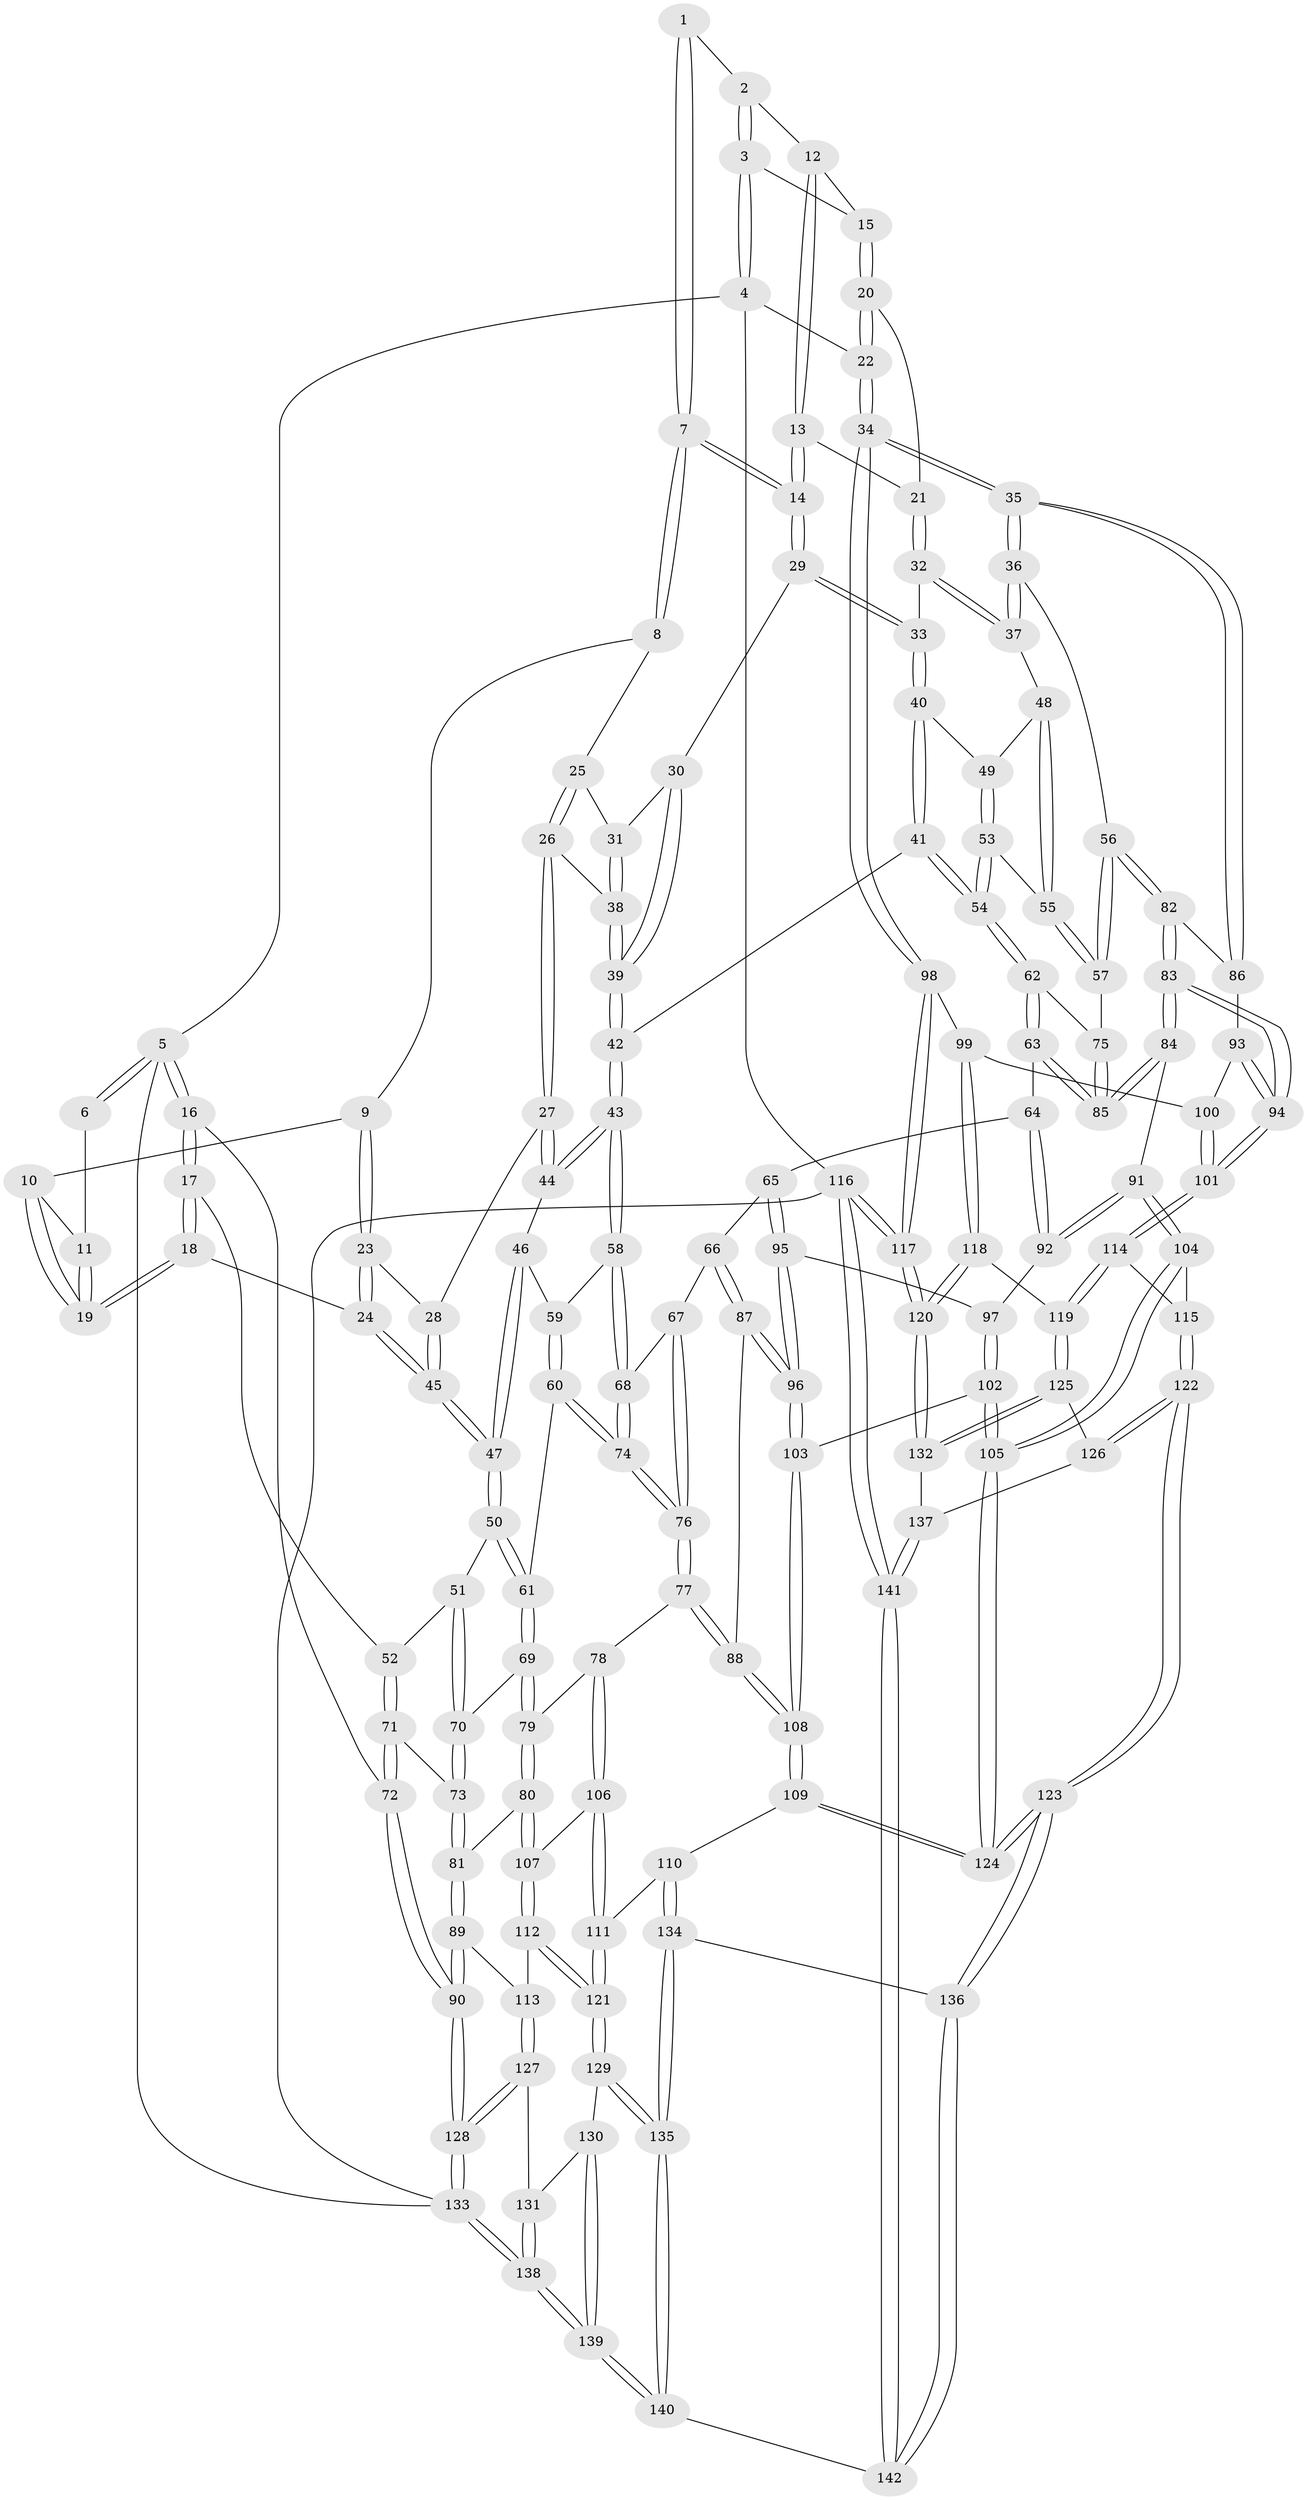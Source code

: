 // Generated by graph-tools (version 1.1) at 2025/38/03/09/25 02:38:21]
// undirected, 142 vertices, 352 edges
graph export_dot {
graph [start="1"]
  node [color=gray90,style=filled];
  1 [pos="+0.5732860728547309+0"];
  2 [pos="+0.8306206768551734+0"];
  3 [pos="+1+0"];
  4 [pos="+1+0"];
  5 [pos="+0+0"];
  6 [pos="+0.29825242932580376+0"];
  7 [pos="+0.5837412595861022+0.061880531551157664"];
  8 [pos="+0.412333491682229+0.10908876338933424"];
  9 [pos="+0.32133056549076694+0.060787340046252795"];
  10 [pos="+0.3184148289992524+0.05579001278367229"];
  11 [pos="+0.29252161519475556+0"];
  12 [pos="+0.7682915314842347+0.033204375757023376"];
  13 [pos="+0.6814878039675336+0.08671982239039823"];
  14 [pos="+0.5964474013631129+0.08254518137009764"];
  15 [pos="+0.8128241979847551+0.0657735580633877"];
  16 [pos="+0+0.08405976857901563"];
  17 [pos="+0+0.14266502880000662"];
  18 [pos="+0.040343923133421895+0.18327737630219046"];
  19 [pos="+0.07827273519857725+0.15542813113354503"];
  20 [pos="+0.8397961232398593+0.13494185623764535"];
  21 [pos="+0.8065827188503947+0.14794727493779247"];
  22 [pos="+1+0.17114622693692974"];
  23 [pos="+0.29926341580822574+0.13495242292091505"];
  24 [pos="+0.07299148815857892+0.20844846134352615"];
  25 [pos="+0.4117750329119082+0.14682049694242494"];
  26 [pos="+0.35884183817392623+0.2410731561656898"];
  27 [pos="+0.34261085993318274+0.25243797721847516"];
  28 [pos="+0.298227529982023+0.2438135589430528"];
  29 [pos="+0.5986156628630994+0.16039031461936407"];
  30 [pos="+0.5919435677033423+0.1634586123873223"];
  31 [pos="+0.4666112036429579+0.21842983680536768"];
  32 [pos="+0.7369170097222715+0.27049081476829506"];
  33 [pos="+0.6042885773766208+0.17561072959657362"];
  34 [pos="+1+0.34748270283468413"];
  35 [pos="+1+0.3480610544827323"];
  36 [pos="+0.8976804367432935+0.34024100605888186"];
  37 [pos="+0.7523773232151898+0.3152311800360825"];
  38 [pos="+0.4567698610536391+0.24171772106052014"];
  39 [pos="+0.4692921725431741+0.2804672059569688"];
  40 [pos="+0.552012733828925+0.32336925035741354"];
  41 [pos="+0.4997361157895106+0.3640254783556462"];
  42 [pos="+0.4925357824881132+0.3649698381746842"];
  43 [pos="+0.47639611019591904+0.37405588867837986"];
  44 [pos="+0.3854610942226641+0.3258677923345003"];
  45 [pos="+0.17236820786105533+0.3021966251746741"];
  46 [pos="+0.30484377280457065+0.38451640550180266"];
  47 [pos="+0.17923941456377065+0.3378308636301446"];
  48 [pos="+0.7482218400613719+0.32036766966706"];
  49 [pos="+0.6080689636322415+0.33660100636779566"];
  50 [pos="+0.17427860585737864+0.3604296464189628"];
  51 [pos="+0.1601151166951718+0.38715482892628206"];
  52 [pos="+0.06812180032549704+0.44066952760400463"];
  53 [pos="+0.6582011912841231+0.4406898973477769"];
  54 [pos="+0.6146812722765914+0.4661589526081656"];
  55 [pos="+0.7113965969377661+0.4251245528572921"];
  56 [pos="+0.7615586932713777+0.49432418977838744"];
  57 [pos="+0.7591836080396358+0.4925925429554567"];
  58 [pos="+0.461639298348008+0.40335142624157494"];
  59 [pos="+0.3190818459909044+0.40736125017198493"];
  60 [pos="+0.325770510797581+0.46483156491875605"];
  61 [pos="+0.2803030795895675+0.48926017150462"];
  62 [pos="+0.6073899788878192+0.49938979280274126"];
  63 [pos="+0.5922962356718946+0.5217233007452841"];
  64 [pos="+0.5890803043608973+0.5256273040109343"];
  65 [pos="+0.5646305298937477+0.5391795973198314"];
  66 [pos="+0.5378177762772339+0.5307026980809347"];
  67 [pos="+0.5223592223635889+0.5221550895175674"];
  68 [pos="+0.45119044232897576+0.44124228025489354"];
  69 [pos="+0.27604904183919976+0.5003808466719127"];
  70 [pos="+0.16816589049592615+0.5029468480828124"];
  71 [pos="+0.02480077941498644+0.4769996367122637"];
  72 [pos="+0+0.5903079391755468"];
  73 [pos="+0.1609715658054313+0.5285660220078503"];
  74 [pos="+0.40152405585012474+0.49483836173952883"];
  75 [pos="+0.6800364729210427+0.5364185249888425"];
  76 [pos="+0.3943917692086254+0.5890054243941982"];
  77 [pos="+0.3939582230269236+0.5907270129555604"];
  78 [pos="+0.3508694040633012+0.6015338852027128"];
  79 [pos="+0.280299063122208+0.5824863959359705"];
  80 [pos="+0.22334273551375985+0.6066333186544016"];
  81 [pos="+0.16079486849300278+0.5739854102651261"];
  82 [pos="+0.7777860198549486+0.5136322364443422"];
  83 [pos="+0.7670059544136973+0.6113499396039953"];
  84 [pos="+0.6967104023281855+0.6136952476722843"];
  85 [pos="+0.6870649748012218+0.5845493048922447"];
  86 [pos="+0.9241965394779588+0.4960978325331404"];
  87 [pos="+0.4487664691665573+0.6083875030978755"];
  88 [pos="+0.39486696152928336+0.5915786273672939"];
  89 [pos="+0+0.6563595000211265"];
  90 [pos="+0+0.6092167972613005"];
  91 [pos="+0.6679645961843396+0.6299460555618895"];
  92 [pos="+0.6566454337921848+0.6280753540795286"];
  93 [pos="+0.8746370110483699+0.5939280075342029"];
  94 [pos="+0.7866247995092863+0.6334674588532195"];
  95 [pos="+0.5523273914769723+0.5938313745050535"];
  96 [pos="+0.5049277761986248+0.6375965393581792"];
  97 [pos="+0.6110777741881127+0.6425931367720719"];
  98 [pos="+1+0.4165385665734755"];
  99 [pos="+0.9230196886121906+0.6507604898763946"];
  100 [pos="+0.9131608828176255+0.6446057119348058"];
  101 [pos="+0.7961897762421933+0.6758282673661618"];
  102 [pos="+0.5598017950063344+0.7292502548694645"];
  103 [pos="+0.5228539672665793+0.7110706232945048"];
  104 [pos="+0.6732542741007179+0.7089951021323785"];
  105 [pos="+0.6043505688201952+0.7869291311111569"];
  106 [pos="+0.31492260070910894+0.7140659751677431"];
  107 [pos="+0.22177412415149478+0.6856302441477873"];
  108 [pos="+0.42328090368837545+0.7485464653942865"];
  109 [pos="+0.40095687498337357+0.7773787609101814"];
  110 [pos="+0.37653472077392663+0.7911936395457647"];
  111 [pos="+0.3531484918635432+0.787504499849129"];
  112 [pos="+0.18438526187644527+0.7324761916235198"];
  113 [pos="+0.0943146357780609+0.7498989844650493"];
  114 [pos="+0.7979932768067917+0.7095998795341899"];
  115 [pos="+0.7817427952106833+0.71925476694374"];
  116 [pos="+1+1"];
  117 [pos="+1+0.7900040591439882"];
  118 [pos="+0.9338898914455748+0.7470471682875136"];
  119 [pos="+0.8771103724559862+0.7662991910820595"];
  120 [pos="+1+0.7943658871808968"];
  121 [pos="+0.2722449237923313+0.8288890243166203"];
  122 [pos="+0.6417486202333278+0.9290109809943158"];
  123 [pos="+0.6392638155489629+0.9306781592588343"];
  124 [pos="+0.6250154499084115+0.8974543433464944"];
  125 [pos="+0.8564095450979726+0.8442835030478719"];
  126 [pos="+0.8474266787267177+0.8570271896020849"];
  127 [pos="+0.10375107492688905+0.855958966782986"];
  128 [pos="+0+1"];
  129 [pos="+0.23581264833216942+0.9000453738940336"];
  130 [pos="+0.19798541178680107+0.9028763191571102"];
  131 [pos="+0.13359278974994782+0.8852391694534862"];
  132 [pos="+1+0.8946745858502602"];
  133 [pos="+0+1"];
  134 [pos="+0.3966889426907411+0.8615966523963106"];
  135 [pos="+0.3592487680005997+1"];
  136 [pos="+0.6367677096877477+0.9412801790672207"];
  137 [pos="+0.9095214689888856+0.984308689964038"];
  138 [pos="+0+1"];
  139 [pos="+0.023085925819226766+1"];
  140 [pos="+0.41416135314607216+1"];
  141 [pos="+0.8331614277213476+1"];
  142 [pos="+0.6170419063966766+1"];
  1 -- 2;
  1 -- 7;
  1 -- 7;
  2 -- 3;
  2 -- 3;
  2 -- 12;
  3 -- 4;
  3 -- 4;
  3 -- 15;
  4 -- 5;
  4 -- 22;
  4 -- 116;
  5 -- 6;
  5 -- 6;
  5 -- 16;
  5 -- 16;
  5 -- 133;
  6 -- 11;
  7 -- 8;
  7 -- 8;
  7 -- 14;
  7 -- 14;
  8 -- 9;
  8 -- 25;
  9 -- 10;
  9 -- 23;
  9 -- 23;
  10 -- 11;
  10 -- 19;
  10 -- 19;
  11 -- 19;
  11 -- 19;
  12 -- 13;
  12 -- 13;
  12 -- 15;
  13 -- 14;
  13 -- 14;
  13 -- 21;
  14 -- 29;
  14 -- 29;
  15 -- 20;
  15 -- 20;
  16 -- 17;
  16 -- 17;
  16 -- 72;
  17 -- 18;
  17 -- 18;
  17 -- 52;
  18 -- 19;
  18 -- 19;
  18 -- 24;
  20 -- 21;
  20 -- 22;
  20 -- 22;
  21 -- 32;
  21 -- 32;
  22 -- 34;
  22 -- 34;
  23 -- 24;
  23 -- 24;
  23 -- 28;
  24 -- 45;
  24 -- 45;
  25 -- 26;
  25 -- 26;
  25 -- 31;
  26 -- 27;
  26 -- 27;
  26 -- 38;
  27 -- 28;
  27 -- 44;
  27 -- 44;
  28 -- 45;
  28 -- 45;
  29 -- 30;
  29 -- 33;
  29 -- 33;
  30 -- 31;
  30 -- 39;
  30 -- 39;
  31 -- 38;
  31 -- 38;
  32 -- 33;
  32 -- 37;
  32 -- 37;
  33 -- 40;
  33 -- 40;
  34 -- 35;
  34 -- 35;
  34 -- 98;
  34 -- 98;
  35 -- 36;
  35 -- 36;
  35 -- 86;
  35 -- 86;
  36 -- 37;
  36 -- 37;
  36 -- 56;
  37 -- 48;
  38 -- 39;
  38 -- 39;
  39 -- 42;
  39 -- 42;
  40 -- 41;
  40 -- 41;
  40 -- 49;
  41 -- 42;
  41 -- 54;
  41 -- 54;
  42 -- 43;
  42 -- 43;
  43 -- 44;
  43 -- 44;
  43 -- 58;
  43 -- 58;
  44 -- 46;
  45 -- 47;
  45 -- 47;
  46 -- 47;
  46 -- 47;
  46 -- 59;
  47 -- 50;
  47 -- 50;
  48 -- 49;
  48 -- 55;
  48 -- 55;
  49 -- 53;
  49 -- 53;
  50 -- 51;
  50 -- 61;
  50 -- 61;
  51 -- 52;
  51 -- 70;
  51 -- 70;
  52 -- 71;
  52 -- 71;
  53 -- 54;
  53 -- 54;
  53 -- 55;
  54 -- 62;
  54 -- 62;
  55 -- 57;
  55 -- 57;
  56 -- 57;
  56 -- 57;
  56 -- 82;
  56 -- 82;
  57 -- 75;
  58 -- 59;
  58 -- 68;
  58 -- 68;
  59 -- 60;
  59 -- 60;
  60 -- 61;
  60 -- 74;
  60 -- 74;
  61 -- 69;
  61 -- 69;
  62 -- 63;
  62 -- 63;
  62 -- 75;
  63 -- 64;
  63 -- 85;
  63 -- 85;
  64 -- 65;
  64 -- 92;
  64 -- 92;
  65 -- 66;
  65 -- 95;
  65 -- 95;
  66 -- 67;
  66 -- 87;
  66 -- 87;
  67 -- 68;
  67 -- 76;
  67 -- 76;
  68 -- 74;
  68 -- 74;
  69 -- 70;
  69 -- 79;
  69 -- 79;
  70 -- 73;
  70 -- 73;
  71 -- 72;
  71 -- 72;
  71 -- 73;
  72 -- 90;
  72 -- 90;
  73 -- 81;
  73 -- 81;
  74 -- 76;
  74 -- 76;
  75 -- 85;
  75 -- 85;
  76 -- 77;
  76 -- 77;
  77 -- 78;
  77 -- 88;
  77 -- 88;
  78 -- 79;
  78 -- 106;
  78 -- 106;
  79 -- 80;
  79 -- 80;
  80 -- 81;
  80 -- 107;
  80 -- 107;
  81 -- 89;
  81 -- 89;
  82 -- 83;
  82 -- 83;
  82 -- 86;
  83 -- 84;
  83 -- 84;
  83 -- 94;
  83 -- 94;
  84 -- 85;
  84 -- 85;
  84 -- 91;
  86 -- 93;
  87 -- 88;
  87 -- 96;
  87 -- 96;
  88 -- 108;
  88 -- 108;
  89 -- 90;
  89 -- 90;
  89 -- 113;
  90 -- 128;
  90 -- 128;
  91 -- 92;
  91 -- 92;
  91 -- 104;
  91 -- 104;
  92 -- 97;
  93 -- 94;
  93 -- 94;
  93 -- 100;
  94 -- 101;
  94 -- 101;
  95 -- 96;
  95 -- 96;
  95 -- 97;
  96 -- 103;
  96 -- 103;
  97 -- 102;
  97 -- 102;
  98 -- 99;
  98 -- 117;
  98 -- 117;
  99 -- 100;
  99 -- 118;
  99 -- 118;
  100 -- 101;
  100 -- 101;
  101 -- 114;
  101 -- 114;
  102 -- 103;
  102 -- 105;
  102 -- 105;
  103 -- 108;
  103 -- 108;
  104 -- 105;
  104 -- 105;
  104 -- 115;
  105 -- 124;
  105 -- 124;
  106 -- 107;
  106 -- 111;
  106 -- 111;
  107 -- 112;
  107 -- 112;
  108 -- 109;
  108 -- 109;
  109 -- 110;
  109 -- 124;
  109 -- 124;
  110 -- 111;
  110 -- 134;
  110 -- 134;
  111 -- 121;
  111 -- 121;
  112 -- 113;
  112 -- 121;
  112 -- 121;
  113 -- 127;
  113 -- 127;
  114 -- 115;
  114 -- 119;
  114 -- 119;
  115 -- 122;
  115 -- 122;
  116 -- 117;
  116 -- 117;
  116 -- 141;
  116 -- 141;
  116 -- 133;
  117 -- 120;
  117 -- 120;
  118 -- 119;
  118 -- 120;
  118 -- 120;
  119 -- 125;
  119 -- 125;
  120 -- 132;
  120 -- 132;
  121 -- 129;
  121 -- 129;
  122 -- 123;
  122 -- 123;
  122 -- 126;
  122 -- 126;
  123 -- 124;
  123 -- 124;
  123 -- 136;
  123 -- 136;
  125 -- 126;
  125 -- 132;
  125 -- 132;
  126 -- 137;
  127 -- 128;
  127 -- 128;
  127 -- 131;
  128 -- 133;
  128 -- 133;
  129 -- 130;
  129 -- 135;
  129 -- 135;
  130 -- 131;
  130 -- 139;
  130 -- 139;
  131 -- 138;
  131 -- 138;
  132 -- 137;
  133 -- 138;
  133 -- 138;
  134 -- 135;
  134 -- 135;
  134 -- 136;
  135 -- 140;
  135 -- 140;
  136 -- 142;
  136 -- 142;
  137 -- 141;
  137 -- 141;
  138 -- 139;
  138 -- 139;
  139 -- 140;
  139 -- 140;
  140 -- 142;
  141 -- 142;
  141 -- 142;
}
